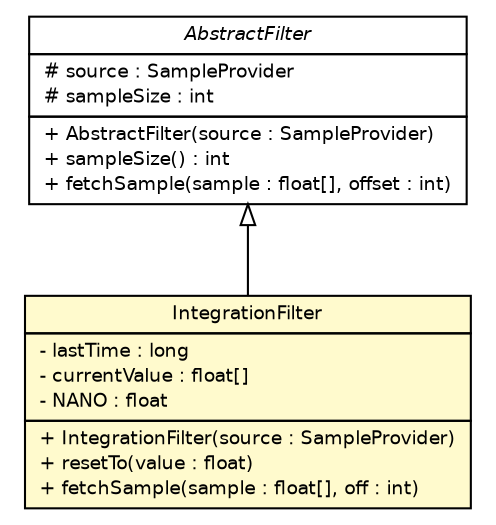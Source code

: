 #!/usr/local/bin/dot
#
# Class diagram 
# Generated by UMLGraph version R5_6-24-gf6e263 (http://www.umlgraph.org/)
#

digraph G {
	edge [fontname="Helvetica",fontsize=10,labelfontname="Helvetica",labelfontsize=10];
	node [fontname="Helvetica",fontsize=10,shape=plaintext];
	nodesep=0.25;
	ranksep=0.5;
	// lejos.robotics.filter.AbstractFilter
	c3423 [label=<<table title="lejos.robotics.filter.AbstractFilter" border="0" cellborder="1" cellspacing="0" cellpadding="2" port="p" href="./AbstractFilter.html">
		<tr><td><table border="0" cellspacing="0" cellpadding="1">
<tr><td align="center" balign="center"><font face="Helvetica-Oblique"> AbstractFilter </font></td></tr>
		</table></td></tr>
		<tr><td><table border="0" cellspacing="0" cellpadding="1">
<tr><td align="left" balign="left"> # source : SampleProvider </td></tr>
<tr><td align="left" balign="left"> # sampleSize : int </td></tr>
		</table></td></tr>
		<tr><td><table border="0" cellspacing="0" cellpadding="1">
<tr><td align="left" balign="left"> + AbstractFilter(source : SampleProvider) </td></tr>
<tr><td align="left" balign="left"> + sampleSize() : int </td></tr>
<tr><td align="left" balign="left"> + fetchSample(sample : float[], offset : int) </td></tr>
		</table></td></tr>
		</table>>, URL="./AbstractFilter.html", fontname="Helvetica", fontcolor="black", fontsize=9.0];
	// lejos.robotics.filter.IntegrationFilter
	c3426 [label=<<table title="lejos.robotics.filter.IntegrationFilter" border="0" cellborder="1" cellspacing="0" cellpadding="2" port="p" bgcolor="lemonChiffon" href="./IntegrationFilter.html">
		<tr><td><table border="0" cellspacing="0" cellpadding="1">
<tr><td align="center" balign="center"> IntegrationFilter </td></tr>
		</table></td></tr>
		<tr><td><table border="0" cellspacing="0" cellpadding="1">
<tr><td align="left" balign="left"> - lastTime : long </td></tr>
<tr><td align="left" balign="left"> - currentValue : float[] </td></tr>
<tr><td align="left" balign="left"> - NANO : float </td></tr>
		</table></td></tr>
		<tr><td><table border="0" cellspacing="0" cellpadding="1">
<tr><td align="left" balign="left"> + IntegrationFilter(source : SampleProvider) </td></tr>
<tr><td align="left" balign="left"> + resetTo(value : float) </td></tr>
<tr><td align="left" balign="left"> + fetchSample(sample : float[], off : int) </td></tr>
		</table></td></tr>
		</table>>, URL="./IntegrationFilter.html", fontname="Helvetica", fontcolor="black", fontsize=9.0];
	//lejos.robotics.filter.IntegrationFilter extends lejos.robotics.filter.AbstractFilter
	c3423:p -> c3426:p [dir=back,arrowtail=empty];
}

